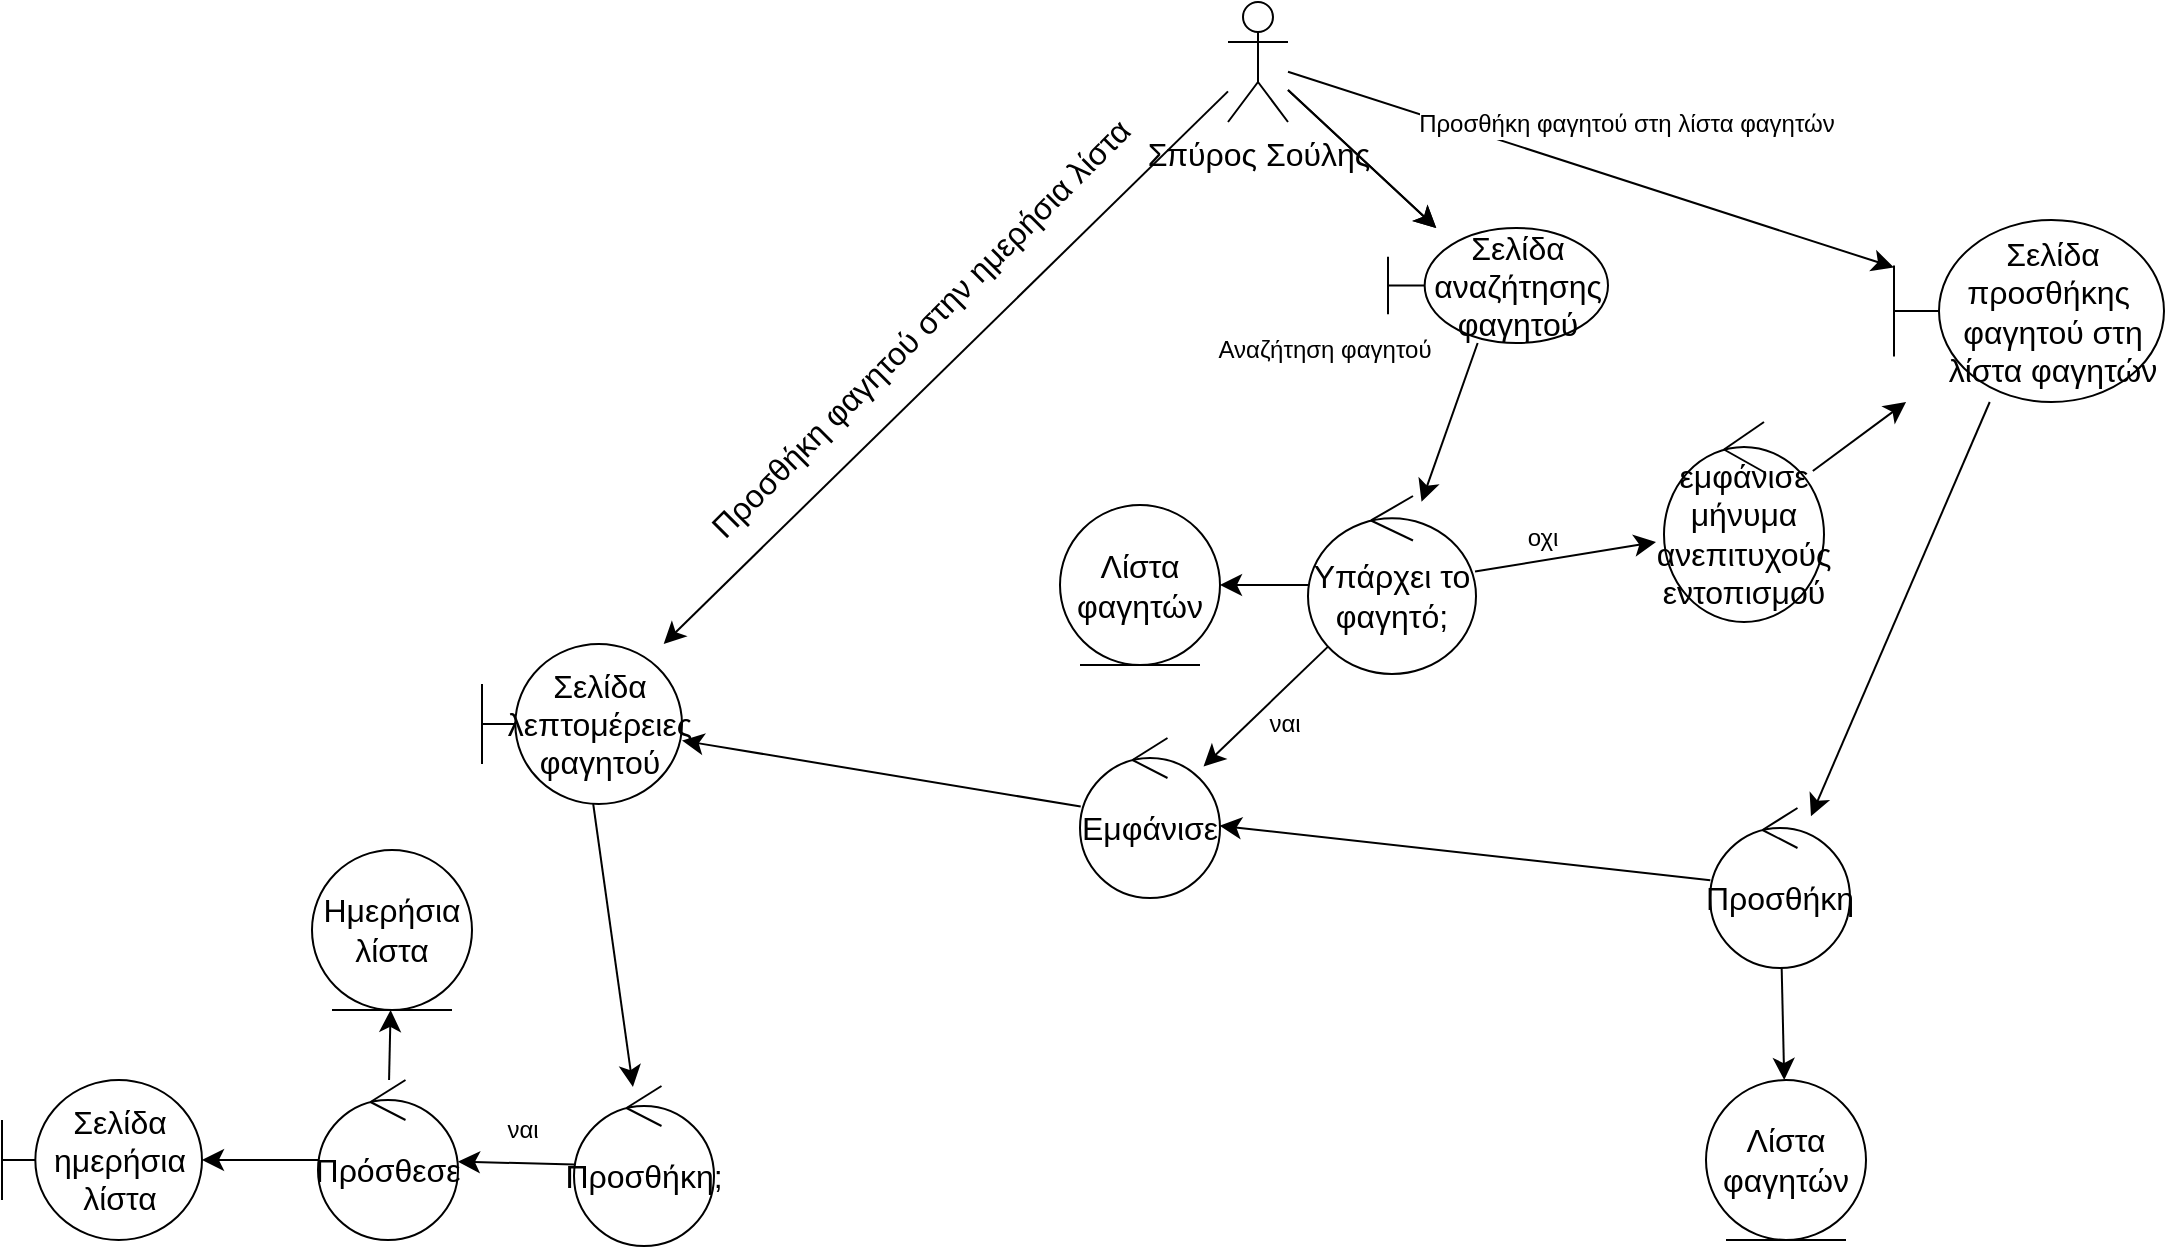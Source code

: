 <mxfile version="21.1.5" type="device">
  <diagram id="y5UhOXJ24lHy6HSWHHRA" name="Σελίδα-1">
    <mxGraphModel dx="2275" dy="1139" grid="0" gridSize="10" guides="1" tooltips="1" connect="1" arrows="1" fold="1" page="0" pageScale="1" pageWidth="827" pageHeight="1169" math="0" shadow="0">
      <root>
        <mxCell id="0" />
        <mxCell id="1" parent="0" />
        <mxCell id="HchMumat6N0xvnnnB4oJ-7" value="Αναζήτηση φαγητού" style="edgeStyle=none;curved=1;rounded=0;orthogonalLoop=1;jettySize=auto;html=1;fontSize=12;startSize=8;endSize=8;" edge="1" parent="1" source="HchMumat6N0xvnnnB4oJ-2" target="HchMumat6N0xvnnnB4oJ-6">
          <mxGeometry x="1" y="-82" relative="1" as="geometry">
            <mxPoint y="1" as="offset" />
          </mxGeometry>
        </mxCell>
        <mxCell id="HchMumat6N0xvnnnB4oJ-53" value="Προσθήκη φαγητού στη λίστα φαγητών" style="edgeStyle=none;curved=1;rounded=0;orthogonalLoop=1;jettySize=auto;html=1;fontSize=12;startSize=8;endSize=8;" edge="1" parent="1" source="HchMumat6N0xvnnnB4oJ-2" target="HchMumat6N0xvnnnB4oJ-39">
          <mxGeometry x="0.057" y="27" relative="1" as="geometry">
            <mxPoint x="371" y="111" as="targetPoint" />
            <mxPoint as="offset" />
          </mxGeometry>
        </mxCell>
        <mxCell id="HchMumat6N0xvnnnB4oJ-55" value="" style="edgeStyle=none;curved=1;rounded=0;orthogonalLoop=1;jettySize=auto;html=1;fontSize=12;startSize=8;endSize=8;" edge="1" parent="1" source="HchMumat6N0xvnnnB4oJ-2" target="HchMumat6N0xvnnnB4oJ-6">
          <mxGeometry relative="1" as="geometry" />
        </mxCell>
        <mxCell id="HchMumat6N0xvnnnB4oJ-56" value="" style="edgeStyle=none;curved=1;rounded=0;orthogonalLoop=1;jettySize=auto;html=1;fontSize=12;startSize=8;endSize=8;" edge="1" parent="1" source="HchMumat6N0xvnnnB4oJ-2" target="HchMumat6N0xvnnnB4oJ-18">
          <mxGeometry relative="1" as="geometry" />
        </mxCell>
        <mxCell id="HchMumat6N0xvnnnB4oJ-57" value="Προσθήκη φαγητού στην ημερήσια λίστα" style="edgeLabel;html=1;align=center;verticalAlign=middle;resizable=0;points=[];fontSize=16;rotation=-45;" vertex="1" connectable="0" parent="HchMumat6N0xvnnnB4oJ-56">
          <mxGeometry x="-0.253" y="2" relative="1" as="geometry">
            <mxPoint x="-50" y="14" as="offset" />
          </mxGeometry>
        </mxCell>
        <mxCell id="HchMumat6N0xvnnnB4oJ-2" value="Σπύρος Σούλης" style="shape=umlActor;verticalLabelPosition=bottom;verticalAlign=top;html=1;fontSize=16;" vertex="1" parent="1">
          <mxGeometry x="101" y="-108" width="30" height="60" as="geometry" />
        </mxCell>
        <mxCell id="HchMumat6N0xvnnnB4oJ-11" value="" style="edgeStyle=none;curved=1;rounded=0;orthogonalLoop=1;jettySize=auto;html=1;fontSize=12;startSize=8;endSize=8;" edge="1" parent="1" source="HchMumat6N0xvnnnB4oJ-6" target="HchMumat6N0xvnnnB4oJ-10">
          <mxGeometry relative="1" as="geometry" />
        </mxCell>
        <mxCell id="HchMumat6N0xvnnnB4oJ-6" value="Σελίδα αναζήτησης φαγητού" style="shape=umlBoundary;whiteSpace=wrap;html=1;fontSize=16;" vertex="1" parent="1">
          <mxGeometry x="181" y="5" width="110" height="57.5" as="geometry" />
        </mxCell>
        <mxCell id="HchMumat6N0xvnnnB4oJ-13" value="ναι" style="edgeStyle=none;curved=1;rounded=0;orthogonalLoop=1;jettySize=auto;html=1;fontSize=12;startSize=8;endSize=8;" edge="1" parent="1" source="HchMumat6N0xvnnnB4oJ-10" target="HchMumat6N0xvnnnB4oJ-12">
          <mxGeometry y="12" relative="1" as="geometry">
            <mxPoint as="offset" />
          </mxGeometry>
        </mxCell>
        <mxCell id="HchMumat6N0xvnnnB4oJ-21" value="" style="edgeStyle=none;curved=1;rounded=0;orthogonalLoop=1;jettySize=auto;html=1;fontSize=12;startSize=8;endSize=8;" edge="1" parent="1" source="HchMumat6N0xvnnnB4oJ-10" target="HchMumat6N0xvnnnB4oJ-20">
          <mxGeometry relative="1" as="geometry" />
        </mxCell>
        <mxCell id="HchMumat6N0xvnnnB4oJ-36" value="οχι" style="edgeStyle=none;curved=1;rounded=0;orthogonalLoop=1;jettySize=auto;html=1;fontSize=12;startSize=8;endSize=8;entryX=-0.05;entryY=0.6;entryDx=0;entryDy=0;entryPerimeter=0;" edge="1" parent="1" source="HchMumat6N0xvnnnB4oJ-10" target="HchMumat6N0xvnnnB4oJ-37">
          <mxGeometry x="-0.227" y="11" relative="1" as="geometry">
            <mxPoint x="297.49" y="240.546" as="targetPoint" />
            <mxPoint as="offset" />
          </mxGeometry>
        </mxCell>
        <mxCell id="HchMumat6N0xvnnnB4oJ-10" value="Υπάρχει το φαγητό;" style="ellipse;shape=umlControl;whiteSpace=wrap;html=1;fontSize=16;" vertex="1" parent="1">
          <mxGeometry x="141" y="139" width="84" height="89" as="geometry" />
        </mxCell>
        <mxCell id="HchMumat6N0xvnnnB4oJ-19" value="" style="edgeStyle=none;curved=1;rounded=0;orthogonalLoop=1;jettySize=auto;html=1;fontSize=12;startSize=8;endSize=8;" edge="1" parent="1" source="HchMumat6N0xvnnnB4oJ-12" target="HchMumat6N0xvnnnB4oJ-18">
          <mxGeometry relative="1" as="geometry" />
        </mxCell>
        <mxCell id="HchMumat6N0xvnnnB4oJ-12" value="Εμφάνισε" style="ellipse;shape=umlControl;whiteSpace=wrap;html=1;fontSize=16;" vertex="1" parent="1">
          <mxGeometry x="27" y="260" width="70" height="80" as="geometry" />
        </mxCell>
        <mxCell id="HchMumat6N0xvnnnB4oJ-25" value="" style="edgeStyle=none;curved=1;rounded=0;orthogonalLoop=1;jettySize=auto;html=1;fontSize=12;startSize=8;endSize=8;" edge="1" parent="1" source="HchMumat6N0xvnnnB4oJ-18" target="HchMumat6N0xvnnnB4oJ-24">
          <mxGeometry relative="1" as="geometry" />
        </mxCell>
        <mxCell id="HchMumat6N0xvnnnB4oJ-18" value="Σελίδα λεπτομέρειες φαγητού" style="shape=umlBoundary;whiteSpace=wrap;html=1;fontSize=16;" vertex="1" parent="1">
          <mxGeometry x="-272" y="213" width="100" height="80" as="geometry" />
        </mxCell>
        <mxCell id="HchMumat6N0xvnnnB4oJ-20" value="Λίστα φαγητών" style="ellipse;shape=umlEntity;whiteSpace=wrap;html=1;fontSize=16;" vertex="1" parent="1">
          <mxGeometry x="17" y="143.5" width="80" height="80" as="geometry" />
        </mxCell>
        <mxCell id="HchMumat6N0xvnnnB4oJ-31" value="ναι" style="edgeStyle=none;curved=1;rounded=0;orthogonalLoop=1;jettySize=auto;html=1;fontSize=12;startSize=8;endSize=8;" edge="1" parent="1" source="HchMumat6N0xvnnnB4oJ-24" target="HchMumat6N0xvnnnB4oJ-30">
          <mxGeometry x="-0.102" y="-17" relative="1" as="geometry">
            <mxPoint as="offset" />
          </mxGeometry>
        </mxCell>
        <mxCell id="HchMumat6N0xvnnnB4oJ-24" value="Προσθήκη;" style="ellipse;shape=umlControl;whiteSpace=wrap;html=1;fontSize=16;" vertex="1" parent="1">
          <mxGeometry x="-226" y="434" width="70" height="80" as="geometry" />
        </mxCell>
        <mxCell id="HchMumat6N0xvnnnB4oJ-26" value="Ημερήσια λίστα" style="ellipse;shape=umlEntity;whiteSpace=wrap;html=1;fontSize=16;" vertex="1" parent="1">
          <mxGeometry x="-357" y="316" width="80" height="80" as="geometry" />
        </mxCell>
        <mxCell id="HchMumat6N0xvnnnB4oJ-33" value="" style="edgeStyle=none;curved=1;rounded=0;orthogonalLoop=1;jettySize=auto;html=1;fontSize=12;startSize=8;endSize=8;" edge="1" parent="1" source="HchMumat6N0xvnnnB4oJ-30" target="HchMumat6N0xvnnnB4oJ-32">
          <mxGeometry relative="1" as="geometry" />
        </mxCell>
        <mxCell id="HchMumat6N0xvnnnB4oJ-34" value="" style="edgeStyle=none;curved=1;rounded=0;orthogonalLoop=1;jettySize=auto;html=1;fontSize=12;startSize=8;endSize=8;" edge="1" parent="1" source="HchMumat6N0xvnnnB4oJ-30" target="HchMumat6N0xvnnnB4oJ-26">
          <mxGeometry relative="1" as="geometry" />
        </mxCell>
        <mxCell id="HchMumat6N0xvnnnB4oJ-30" value="Πρόσθεσε" style="ellipse;shape=umlControl;whiteSpace=wrap;html=1;fontSize=16;" vertex="1" parent="1">
          <mxGeometry x="-354" y="431" width="70" height="80" as="geometry" />
        </mxCell>
        <mxCell id="HchMumat6N0xvnnnB4oJ-32" value="Σελίδα ημερήσια λίστα" style="shape=umlBoundary;whiteSpace=wrap;html=1;fontSize=16;" vertex="1" parent="1">
          <mxGeometry x="-512" y="431" width="100" height="80" as="geometry" />
        </mxCell>
        <mxCell id="HchMumat6N0xvnnnB4oJ-40" value="" style="edgeStyle=none;curved=1;rounded=0;orthogonalLoop=1;jettySize=auto;html=1;fontSize=12;startSize=8;endSize=8;" edge="1" parent="1" source="HchMumat6N0xvnnnB4oJ-37" target="HchMumat6N0xvnnnB4oJ-39">
          <mxGeometry relative="1" as="geometry" />
        </mxCell>
        <mxCell id="HchMumat6N0xvnnnB4oJ-37" value="εμφάνισε μήνυμα ανεπιτυχούς εντοπισμού" style="ellipse;shape=umlControl;whiteSpace=wrap;html=1;fontSize=16;" vertex="1" parent="1">
          <mxGeometry x="319" y="102" width="80" height="100" as="geometry" />
        </mxCell>
        <mxCell id="HchMumat6N0xvnnnB4oJ-52" value="" style="edgeStyle=none;curved=1;rounded=0;orthogonalLoop=1;jettySize=auto;html=1;fontSize=12;startSize=8;endSize=8;" edge="1" parent="1" source="HchMumat6N0xvnnnB4oJ-39" target="HchMumat6N0xvnnnB4oJ-41">
          <mxGeometry relative="1" as="geometry" />
        </mxCell>
        <mxCell id="HchMumat6N0xvnnnB4oJ-39" value="Σελίδα προσθήκης&amp;nbsp; φαγητού στη λίστα φαγητών" style="shape=umlBoundary;whiteSpace=wrap;html=1;fontSize=16;" vertex="1" parent="1">
          <mxGeometry x="434" y="1" width="135" height="91" as="geometry" />
        </mxCell>
        <mxCell id="HchMumat6N0xvnnnB4oJ-44" value="" style="edgeStyle=none;curved=1;rounded=0;orthogonalLoop=1;jettySize=auto;html=1;fontSize=12;startSize=8;endSize=8;" edge="1" parent="1" source="HchMumat6N0xvnnnB4oJ-41" target="HchMumat6N0xvnnnB4oJ-43">
          <mxGeometry relative="1" as="geometry" />
        </mxCell>
        <mxCell id="HchMumat6N0xvnnnB4oJ-45" value="" style="edgeStyle=none;curved=1;rounded=0;orthogonalLoop=1;jettySize=auto;html=1;fontSize=12;startSize=8;endSize=8;" edge="1" parent="1" source="HchMumat6N0xvnnnB4oJ-41" target="HchMumat6N0xvnnnB4oJ-12">
          <mxGeometry relative="1" as="geometry" />
        </mxCell>
        <mxCell id="HchMumat6N0xvnnnB4oJ-41" value="Προσθήκη" style="ellipse;shape=umlControl;whiteSpace=wrap;html=1;fontSize=16;" vertex="1" parent="1">
          <mxGeometry x="342" y="295" width="70" height="80" as="geometry" />
        </mxCell>
        <mxCell id="HchMumat6N0xvnnnB4oJ-43" value="Λίστα φαγητών" style="ellipse;shape=umlEntity;whiteSpace=wrap;html=1;fontSize=16;" vertex="1" parent="1">
          <mxGeometry x="340" y="431" width="80" height="80" as="geometry" />
        </mxCell>
      </root>
    </mxGraphModel>
  </diagram>
</mxfile>
